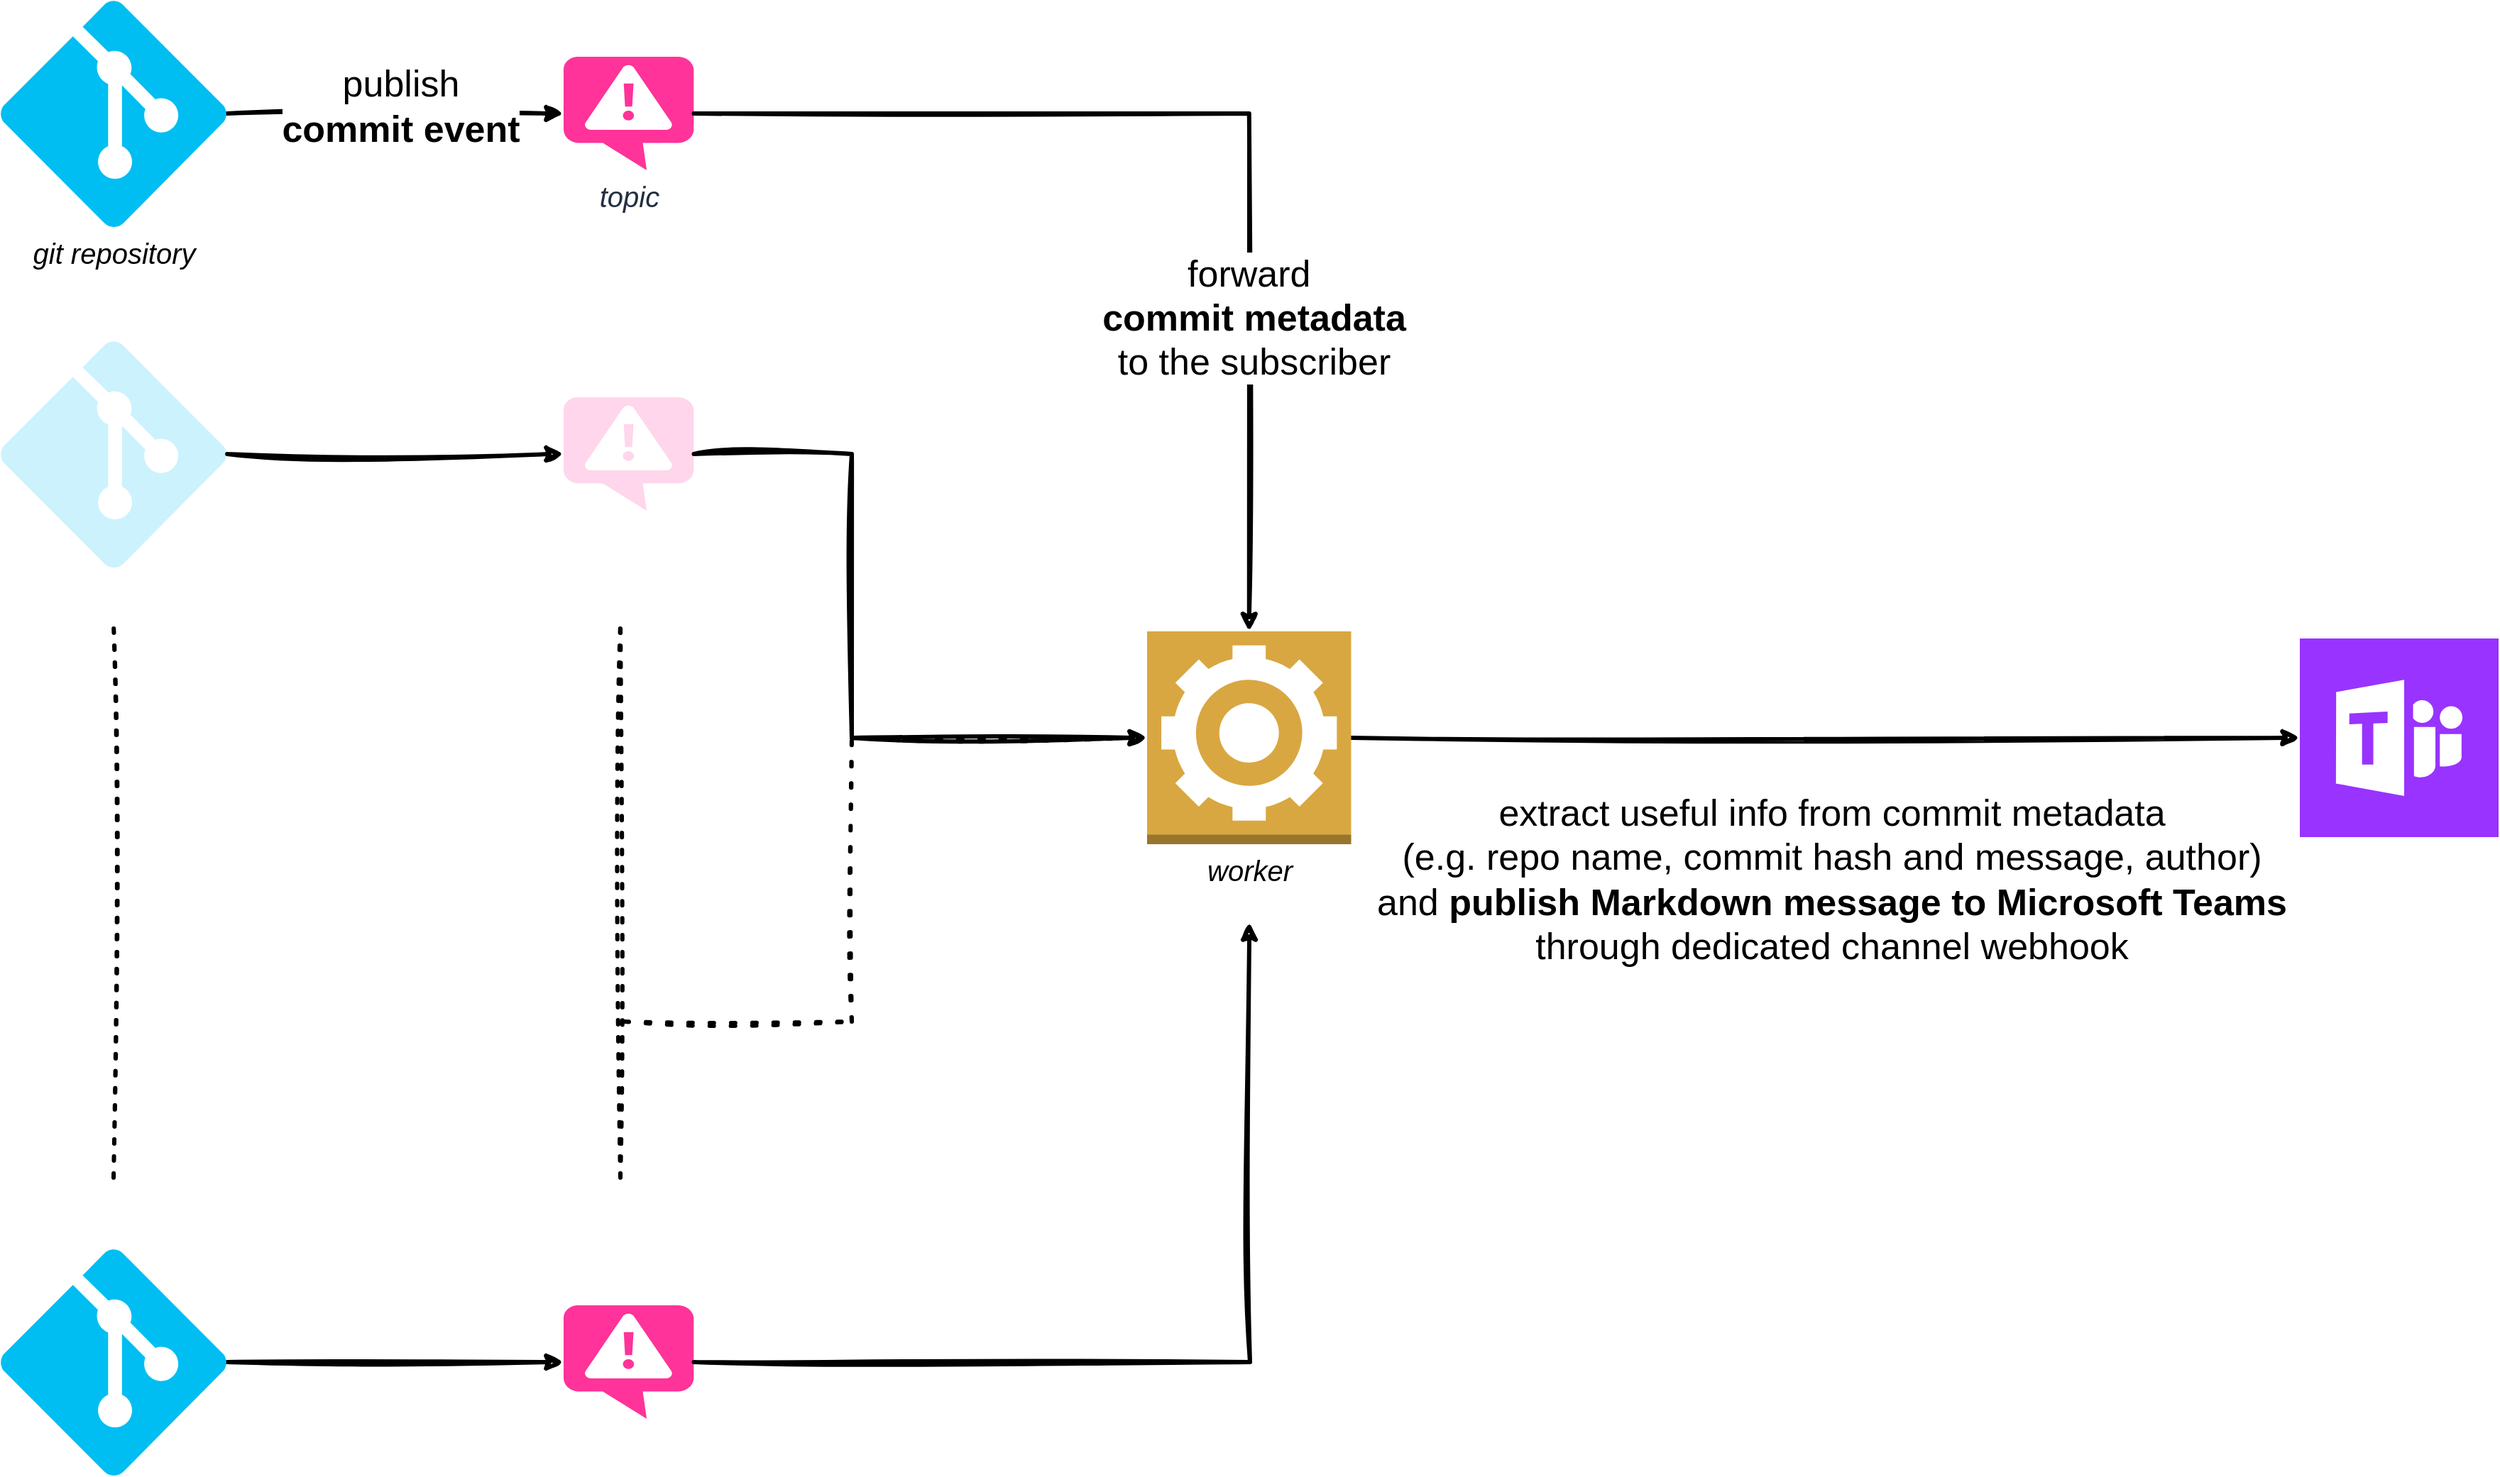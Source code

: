 <mxfile version="24.7.5" pages="2">
  <diagram name="only-light" id="h1wnxjE1MsTA4UH1_zHc">
    <mxGraphModel dx="2868" dy="1928" grid="1" gridSize="10" guides="1" tooltips="1" connect="1" arrows="1" fold="1" page="1" pageScale="1" pageWidth="1920" pageHeight="1200" math="0" shadow="0">
      <root>
        <mxCell id="0" />
        <mxCell id="1" parent="0" />
        <mxCell id="Y2T2K1H34ytZNLQVcZU9-13" style="edgeStyle=orthogonalEdgeStyle;rounded=0;orthogonalLoop=1;jettySize=auto;html=1;strokeWidth=3;sketch=1;curveFitting=1;jiggle=2;" parent="1" source="Y2T2K1H34ytZNLQVcZU9-1" target="Y2T2K1H34ytZNLQVcZU9-9" edge="1">
          <mxGeometry relative="1" as="geometry" />
        </mxCell>
        <mxCell id="Y2T2K1H34ytZNLQVcZU9-21" value="&lt;font style=&quot;font-size: 26px;&quot;&gt;publish&lt;/font&gt;&lt;div style=&quot;font-size: 26px;&quot;&gt;&lt;font style=&quot;font-size: 26px;&quot;&gt;&lt;b&gt;commit event&lt;/b&gt;&lt;/font&gt;&lt;/div&gt;" style="edgeLabel;html=1;align=center;verticalAlign=middle;resizable=0;points=[];fontSize=26;" parent="Y2T2K1H34ytZNLQVcZU9-13" vertex="1" connectable="0">
          <mxGeometry x="0.031" y="5" relative="1" as="geometry">
            <mxPoint as="offset" />
          </mxGeometry>
        </mxCell>
        <mxCell id="Y2T2K1H34ytZNLQVcZU9-1" value="&lt;font style=&quot;font-size: 20px;&quot;&gt;&lt;i&gt;git repository&lt;/i&gt;&lt;/font&gt;" style="verticalLabelPosition=bottom;html=1;verticalAlign=top;align=center;strokeColor=none;fillColor=#00BEF2;shape=mxgraph.azure.git_repository;" parent="1" vertex="1">
          <mxGeometry x="80" y="80" width="160" height="160" as="geometry" />
        </mxCell>
        <mxCell id="Y2T2K1H34ytZNLQVcZU9-2" value="" style="sketch=0;pointerEvents=1;shadow=0;dashed=0;html=1;strokeColor=none;fillColor=#9933FF;labelPosition=center;verticalLabelPosition=bottom;verticalAlign=top;align=center;outlineConnect=0;shape=mxgraph.veeam2.microsoft_teams;" parent="1" vertex="1">
          <mxGeometry x="1700" y="530" width="140" height="140" as="geometry" />
        </mxCell>
        <mxCell id="Y2T2K1H34ytZNLQVcZU9-20" style="edgeStyle=orthogonalEdgeStyle;rounded=0;orthogonalLoop=1;jettySize=auto;html=1;strokeWidth=3;sketch=1;curveFitting=1;jiggle=2;" parent="1" source="Y2T2K1H34ytZNLQVcZU9-3" target="Y2T2K1H34ytZNLQVcZU9-2" edge="1">
          <mxGeometry relative="1" as="geometry" />
        </mxCell>
        <mxCell id="Y2T2K1H34ytZNLQVcZU9-24" value="&lt;font style=&quot;font-size: 26px;&quot;&gt;extract useful info from commit metadata&lt;/font&gt;&lt;div style=&quot;font-size: 26px;&quot;&gt;&lt;font style=&quot;font-size: 26px;&quot;&gt;(e.g. repo name, commit hash and message, author)&lt;/font&gt;&lt;/div&gt;&lt;div style=&quot;font-size: 26px;&quot;&gt;&lt;font style=&quot;font-size: 26px;&quot;&gt;and &lt;b&gt;publish Markdown message to Microsoft Teams&lt;/b&gt;&lt;/font&gt;&lt;/div&gt;&lt;div style=&quot;font-size: 26px;&quot;&gt;&lt;font style=&quot;font-size: 26px;&quot;&gt;through dedicated&amp;nbsp;&lt;/font&gt;channel webhook&lt;/div&gt;" style="edgeLabel;html=1;align=center;verticalAlign=middle;resizable=0;points=[];fontSize=26;" parent="Y2T2K1H34ytZNLQVcZU9-20" vertex="1" connectable="0">
          <mxGeometry x="0.042" y="-3" relative="1" as="geometry">
            <mxPoint x="-10" y="97" as="offset" />
          </mxGeometry>
        </mxCell>
        <mxCell id="Y2T2K1H34ytZNLQVcZU9-3" value="&lt;font style=&quot;font-size: 20px;&quot;&gt;&lt;i&gt;worker&lt;/i&gt;&lt;/font&gt;" style="outlineConnect=0;dashed=0;verticalLabelPosition=bottom;verticalAlign=top;align=center;html=1;shape=mxgraph.aws3.worker;fillColor=#D9A741;gradientColor=none;" parent="1" vertex="1">
          <mxGeometry x="888" y="525" width="143.75" height="150" as="geometry" />
        </mxCell>
        <mxCell id="Y2T2K1H34ytZNLQVcZU9-14" style="edgeStyle=orthogonalEdgeStyle;rounded=0;orthogonalLoop=1;jettySize=auto;html=1;strokeWidth=3;sketch=1;curveFitting=1;jiggle=2;" parent="1" source="Y2T2K1H34ytZNLQVcZU9-4" target="Y2T2K1H34ytZNLQVcZU9-11" edge="1">
          <mxGeometry relative="1" as="geometry" />
        </mxCell>
        <mxCell id="Y2T2K1H34ytZNLQVcZU9-4" value="" style="verticalLabelPosition=bottom;html=1;verticalAlign=top;align=center;strokeColor=none;fillColor=#00BEF2;shape=mxgraph.azure.git_repository;opacity=20;" parent="1" vertex="1">
          <mxGeometry x="80" y="320" width="160" height="160" as="geometry" />
        </mxCell>
        <mxCell id="Y2T2K1H34ytZNLQVcZU9-15" style="edgeStyle=orthogonalEdgeStyle;rounded=0;orthogonalLoop=1;jettySize=auto;html=1;strokeWidth=3;sketch=1;curveFitting=1;jiggle=2;" parent="1" source="Y2T2K1H34ytZNLQVcZU9-5" target="Y2T2K1H34ytZNLQVcZU9-10" edge="1">
          <mxGeometry relative="1" as="geometry" />
        </mxCell>
        <mxCell id="Y2T2K1H34ytZNLQVcZU9-5" value="" style="verticalLabelPosition=bottom;html=1;verticalAlign=top;align=center;strokeColor=none;fillColor=#00BEF2;shape=mxgraph.azure.git_repository;" parent="1" vertex="1">
          <mxGeometry x="80" y="960" width="160" height="160" as="geometry" />
        </mxCell>
        <mxCell id="Y2T2K1H34ytZNLQVcZU9-8" value="" style="endArrow=none;dashed=1;html=1;dashPattern=1 3;strokeWidth=3;rounded=0;sketch=1;curveFitting=1;jiggle=2;" parent="1" edge="1">
          <mxGeometry width="50" height="50" relative="1" as="geometry">
            <mxPoint x="160" y="910" as="sourcePoint" />
            <mxPoint x="160" y="520" as="targetPoint" />
          </mxGeometry>
        </mxCell>
        <mxCell id="Y2T2K1H34ytZNLQVcZU9-9" value="&lt;span style=&quot;font-size: 20px;&quot;&gt;&lt;i&gt;topic&lt;/i&gt;&lt;/span&gt;" style="sketch=0;outlineConnect=0;fontColor=#232F3E;gradientColor=none;fillColor=#FF3399;strokeColor=none;dashed=0;verticalLabelPosition=bottom;verticalAlign=top;align=center;html=1;fontSize=12;fontStyle=0;aspect=fixed;pointerEvents=1;shape=mxgraph.azure.notification_topic;" parent="1" vertex="1">
          <mxGeometry x="477" y="120" width="91.76" height="80" as="geometry" />
        </mxCell>
        <mxCell id="Y2T2K1H34ytZNLQVcZU9-10" value="" style="sketch=0;outlineConnect=0;fontColor=#232F3E;gradientColor=none;fillColor=#FF3399;strokeColor=none;dashed=0;verticalLabelPosition=bottom;verticalAlign=top;align=center;html=1;fontSize=12;fontStyle=0;aspect=fixed;pointerEvents=1;shape=mxgraph.azure.notification_topic;" parent="1" vertex="1">
          <mxGeometry x="477" y="1000" width="91.76" height="80" as="geometry" />
        </mxCell>
        <mxCell id="Y2T2K1H34ytZNLQVcZU9-11" value="" style="sketch=0;outlineConnect=0;fontColor=#232F3E;gradientColor=none;fillColor=#FF3399;strokeColor=none;dashed=0;verticalLabelPosition=bottom;verticalAlign=top;align=center;html=1;fontSize=12;fontStyle=0;aspect=fixed;pointerEvents=1;shape=mxgraph.azure.notification_topic;opacity=20;" parent="1" vertex="1">
          <mxGeometry x="477" y="360" width="91.76" height="80" as="geometry" />
        </mxCell>
        <mxCell id="Y2T2K1H34ytZNLQVcZU9-12" value="" style="endArrow=none;dashed=1;html=1;dashPattern=1 3;strokeWidth=3;rounded=0;sketch=1;curveFitting=1;jiggle=2;" parent="1" edge="1">
          <mxGeometry width="50" height="50" relative="1" as="geometry">
            <mxPoint x="517" y="910" as="sourcePoint" />
            <mxPoint x="517" y="520" as="targetPoint" />
          </mxGeometry>
        </mxCell>
        <mxCell id="Y2T2K1H34ytZNLQVcZU9-16" style="edgeStyle=orthogonalEdgeStyle;rounded=0;orthogonalLoop=1;jettySize=auto;html=1;entryX=0.5;entryY=0;entryDx=0;entryDy=0;entryPerimeter=0;strokeWidth=3;sketch=1;curveFitting=1;jiggle=2;" parent="1" source="Y2T2K1H34ytZNLQVcZU9-9" target="Y2T2K1H34ytZNLQVcZU9-3" edge="1">
          <mxGeometry relative="1" as="geometry" />
        </mxCell>
        <mxCell id="Y2T2K1H34ytZNLQVcZU9-22" value="&lt;font style=&quot;font-size: 26px;&quot;&gt;forward&amp;nbsp;&lt;br&gt;&lt;/font&gt;&lt;div&gt;&lt;font style=&quot;font-size: 26px;&quot;&gt;&lt;b&gt;commit metadata&lt;/b&gt;&lt;/font&gt;&lt;/div&gt;&lt;div&gt;&lt;font style=&quot;font-size: 26px;&quot;&gt;to&amp;nbsp;&lt;/font&gt;the subscriber&lt;/div&gt;" style="edgeLabel;html=1;align=center;verticalAlign=middle;resizable=0;points=[];fontSize=26;" parent="Y2T2K1H34ytZNLQVcZU9-16" vertex="1" connectable="0">
          <mxGeometry x="0.413" y="3" relative="1" as="geometry">
            <mxPoint y="1" as="offset" />
          </mxGeometry>
        </mxCell>
        <mxCell id="Y2T2K1H34ytZNLQVcZU9-17" style="edgeStyle=orthogonalEdgeStyle;rounded=0;orthogonalLoop=1;jettySize=auto;html=1;entryX=0;entryY=0.5;entryDx=0;entryDy=0;entryPerimeter=0;strokeWidth=3;sketch=1;curveFitting=1;jiggle=2;" parent="1" source="Y2T2K1H34ytZNLQVcZU9-11" target="Y2T2K1H34ytZNLQVcZU9-3" edge="1">
          <mxGeometry relative="1" as="geometry">
            <Array as="points">
              <mxPoint x="680" y="400" />
              <mxPoint x="680" y="600" />
            </Array>
          </mxGeometry>
        </mxCell>
        <mxCell id="Y2T2K1H34ytZNLQVcZU9-18" style="edgeStyle=orthogonalEdgeStyle;rounded=0;orthogonalLoop=1;jettySize=auto;html=1;strokeWidth=3;sketch=1;curveFitting=1;jiggle=2;" parent="1" source="Y2T2K1H34ytZNLQVcZU9-10" edge="1">
          <mxGeometry relative="1" as="geometry">
            <mxPoint x="960" y="730" as="targetPoint" />
          </mxGeometry>
        </mxCell>
        <mxCell id="Y2T2K1H34ytZNLQVcZU9-19" value="" style="endArrow=classic;html=1;rounded=0;entryX=0;entryY=0.5;entryDx=0;entryDy=0;entryPerimeter=0;dashed=1;dashPattern=1 4;strokeWidth=3;sketch=1;curveFitting=1;jiggle=2;" parent="1" target="Y2T2K1H34ytZNLQVcZU9-3" edge="1">
          <mxGeometry width="50" height="50" relative="1" as="geometry">
            <mxPoint x="520" y="800" as="sourcePoint" />
            <mxPoint x="930" y="720" as="targetPoint" />
            <Array as="points">
              <mxPoint x="680" y="800" />
              <mxPoint x="680" y="600" />
            </Array>
          </mxGeometry>
        </mxCell>
        <mxCell id="Y2T2K1H34ytZNLQVcZU9-23" value="" style="shape=image;verticalLabelPosition=bottom;labelBackgroundColor=default;verticalAlign=top;aspect=fixed;imageAspect=0;image=https://raw.githubusercontent.com/caronc/apprise/master/apprise/assets/themes/default/apprise-logo.png;" parent="1" vertex="1">
          <mxGeometry x="1200" y="460" width="316.88" height="130" as="geometry" />
        </mxCell>
      </root>
    </mxGraphModel>
  </diagram>
  <diagram name="only-dark" id="D6BWjK_OX_-ERGI1zWQl">
    <mxGraphModel dx="2607" dy="1753" grid="1" gridSize="10" guides="1" tooltips="1" connect="1" arrows="1" fold="1" page="1" pageScale="1" pageWidth="1920" pageHeight="1200" background="#1E2129" math="0" shadow="0">
      <root>
        <mxCell id="Lj7cZKcXqTJOpleY3WrA-0" />
        <mxCell id="Lj7cZKcXqTJOpleY3WrA-1" parent="Lj7cZKcXqTJOpleY3WrA-0" />
        <mxCell id="Lj7cZKcXqTJOpleY3WrA-2" style="edgeStyle=orthogonalEdgeStyle;rounded=0;orthogonalLoop=1;jettySize=auto;html=1;strokeWidth=3;sketch=1;curveFitting=1;jiggle=2;strokeColor=#FFFFFF;" edge="1" parent="Lj7cZKcXqTJOpleY3WrA-1" source="Lj7cZKcXqTJOpleY3WrA-4" target="Lj7cZKcXqTJOpleY3WrA-14">
          <mxGeometry relative="1" as="geometry" />
        </mxCell>
        <mxCell id="Lj7cZKcXqTJOpleY3WrA-3" value="&lt;font style=&quot;font-size: 26px;&quot;&gt;publish&lt;/font&gt;&lt;div style=&quot;font-size: 26px;&quot;&gt;&lt;font style=&quot;font-size: 26px;&quot;&gt;&lt;b&gt;commit event&lt;/b&gt;&lt;/font&gt;&lt;/div&gt;" style="edgeLabel;html=1;align=center;verticalAlign=middle;resizable=0;points=[];fontSize=26;labelBackgroundColor=#1E2129;fontColor=#FFFFFF;" vertex="1" connectable="0" parent="Lj7cZKcXqTJOpleY3WrA-2">
          <mxGeometry x="0.031" y="5" relative="1" as="geometry">
            <mxPoint as="offset" />
          </mxGeometry>
        </mxCell>
        <mxCell id="Lj7cZKcXqTJOpleY3WrA-4" value="&lt;font color=&quot;#ffffff&quot; style=&quot;font-size: 20px;&quot;&gt;&lt;i&gt;git repository&lt;/i&gt;&lt;/font&gt;" style="verticalLabelPosition=bottom;html=1;verticalAlign=top;align=center;strokeColor=none;fillColor=#00BEF2;shape=mxgraph.azure.git_repository;" vertex="1" parent="Lj7cZKcXqTJOpleY3WrA-1">
          <mxGeometry x="80" y="80" width="160" height="160" as="geometry" />
        </mxCell>
        <mxCell id="Lj7cZKcXqTJOpleY3WrA-5" value="" style="sketch=0;pointerEvents=1;shadow=0;dashed=0;html=1;strokeColor=none;fillColor=#9933FF;labelPosition=center;verticalLabelPosition=bottom;verticalAlign=top;align=center;outlineConnect=0;shape=mxgraph.veeam2.microsoft_teams;" vertex="1" parent="Lj7cZKcXqTJOpleY3WrA-1">
          <mxGeometry x="1700" y="530" width="140" height="140" as="geometry" />
        </mxCell>
        <mxCell id="Lj7cZKcXqTJOpleY3WrA-6" style="edgeStyle=orthogonalEdgeStyle;rounded=0;orthogonalLoop=1;jettySize=auto;html=1;strokeWidth=3;sketch=1;curveFitting=1;jiggle=2;strokeColor=#FFFFFF;" edge="1" parent="Lj7cZKcXqTJOpleY3WrA-1" source="Lj7cZKcXqTJOpleY3WrA-8" target="Lj7cZKcXqTJOpleY3WrA-5">
          <mxGeometry relative="1" as="geometry" />
        </mxCell>
        <mxCell id="Lj7cZKcXqTJOpleY3WrA-7" value="&lt;font style=&quot;font-size: 26px;&quot;&gt;extract useful info from commit metadata&lt;/font&gt;&lt;div style=&quot;font-size: 26px;&quot;&gt;&lt;font style=&quot;font-size: 26px;&quot;&gt;(e.g. repo name, commit hash and message, author)&lt;/font&gt;&lt;/div&gt;&lt;div style=&quot;font-size: 26px;&quot;&gt;&lt;font style=&quot;font-size: 26px;&quot;&gt;and &lt;b&gt;publish Markdown message to Microsoft Teams&lt;/b&gt;&lt;/font&gt;&lt;/div&gt;&lt;div style=&quot;font-size: 26px;&quot;&gt;&lt;font style=&quot;font-size: 26px;&quot;&gt;through dedicated&amp;nbsp;&lt;/font&gt;channel webhook&lt;/div&gt;" style="edgeLabel;html=1;align=center;verticalAlign=middle;resizable=0;points=[];fontSize=26;labelBackgroundColor=#1E2129;fontColor=#FFFFFF;" vertex="1" connectable="0" parent="Lj7cZKcXqTJOpleY3WrA-6">
          <mxGeometry x="0.042" y="-3" relative="1" as="geometry">
            <mxPoint x="-10" y="97" as="offset" />
          </mxGeometry>
        </mxCell>
        <mxCell id="Lj7cZKcXqTJOpleY3WrA-8" value="&lt;font color=&quot;#ffffff&quot; style=&quot;font-size: 20px;&quot;&gt;&lt;i&gt;worker&lt;/i&gt;&lt;/font&gt;" style="outlineConnect=0;dashed=0;verticalLabelPosition=bottom;verticalAlign=top;align=center;html=1;shape=mxgraph.aws3.worker;fillColor=#D9A741;gradientColor=none;" vertex="1" parent="Lj7cZKcXqTJOpleY3WrA-1">
          <mxGeometry x="888" y="525" width="143.75" height="150" as="geometry" />
        </mxCell>
        <mxCell id="Lj7cZKcXqTJOpleY3WrA-9" style="edgeStyle=orthogonalEdgeStyle;rounded=0;orthogonalLoop=1;jettySize=auto;html=1;strokeWidth=3;sketch=1;curveFitting=1;jiggle=2;strokeColor=#FFFFFF;" edge="1" parent="Lj7cZKcXqTJOpleY3WrA-1" source="Lj7cZKcXqTJOpleY3WrA-10" target="Lj7cZKcXqTJOpleY3WrA-16">
          <mxGeometry relative="1" as="geometry" />
        </mxCell>
        <mxCell id="Lj7cZKcXqTJOpleY3WrA-10" value="" style="verticalLabelPosition=bottom;html=1;verticalAlign=top;align=center;strokeColor=none;fillColor=#00BEF2;shape=mxgraph.azure.git_repository;opacity=20;" vertex="1" parent="Lj7cZKcXqTJOpleY3WrA-1">
          <mxGeometry x="80" y="320" width="160" height="160" as="geometry" />
        </mxCell>
        <mxCell id="Lj7cZKcXqTJOpleY3WrA-11" style="edgeStyle=orthogonalEdgeStyle;rounded=0;orthogonalLoop=1;jettySize=auto;html=1;strokeWidth=3;sketch=1;curveFitting=1;jiggle=2;strokeColor=#FFFFFF;" edge="1" parent="Lj7cZKcXqTJOpleY3WrA-1" source="Lj7cZKcXqTJOpleY3WrA-12" target="Lj7cZKcXqTJOpleY3WrA-15">
          <mxGeometry relative="1" as="geometry" />
        </mxCell>
        <mxCell id="Lj7cZKcXqTJOpleY3WrA-12" value="" style="verticalLabelPosition=bottom;html=1;verticalAlign=top;align=center;strokeColor=none;fillColor=#00BEF2;shape=mxgraph.azure.git_repository;" vertex="1" parent="Lj7cZKcXqTJOpleY3WrA-1">
          <mxGeometry x="80" y="960" width="160" height="160" as="geometry" />
        </mxCell>
        <mxCell id="Lj7cZKcXqTJOpleY3WrA-13" value="" style="endArrow=none;dashed=1;html=1;dashPattern=1 3;strokeWidth=3;rounded=0;sketch=1;curveFitting=1;jiggle=2;strokeColor=#FFFFFF;" edge="1" parent="Lj7cZKcXqTJOpleY3WrA-1">
          <mxGeometry width="50" height="50" relative="1" as="geometry">
            <mxPoint x="160" y="910" as="sourcePoint" />
            <mxPoint x="160" y="520" as="targetPoint" />
          </mxGeometry>
        </mxCell>
        <mxCell id="Lj7cZKcXqTJOpleY3WrA-14" value="&lt;span style=&quot;font-size: 20px;&quot;&gt;&lt;i&gt;&lt;font color=&quot;#ffffff&quot;&gt;topic&lt;/font&gt;&lt;/i&gt;&lt;/span&gt;" style="sketch=0;outlineConnect=0;fontColor=#232F3E;gradientColor=none;fillColor=#FF3399;strokeColor=none;dashed=0;verticalLabelPosition=bottom;verticalAlign=top;align=center;html=1;fontSize=12;fontStyle=0;aspect=fixed;pointerEvents=1;shape=mxgraph.azure.notification_topic;" vertex="1" parent="Lj7cZKcXqTJOpleY3WrA-1">
          <mxGeometry x="477" y="120" width="91.76" height="80" as="geometry" />
        </mxCell>
        <mxCell id="Lj7cZKcXqTJOpleY3WrA-15" value="" style="sketch=0;outlineConnect=0;fontColor=#232F3E;gradientColor=none;fillColor=#FF3399;strokeColor=none;dashed=0;verticalLabelPosition=bottom;verticalAlign=top;align=center;html=1;fontSize=12;fontStyle=0;aspect=fixed;pointerEvents=1;shape=mxgraph.azure.notification_topic;" vertex="1" parent="Lj7cZKcXqTJOpleY3WrA-1">
          <mxGeometry x="477" y="1000" width="91.76" height="80" as="geometry" />
        </mxCell>
        <mxCell id="Lj7cZKcXqTJOpleY3WrA-16" value="" style="sketch=0;outlineConnect=0;fontColor=#232F3E;gradientColor=none;fillColor=#FF3399;strokeColor=none;dashed=0;verticalLabelPosition=bottom;verticalAlign=top;align=center;html=1;fontSize=12;fontStyle=0;aspect=fixed;pointerEvents=1;shape=mxgraph.azure.notification_topic;opacity=20;" vertex="1" parent="Lj7cZKcXqTJOpleY3WrA-1">
          <mxGeometry x="477" y="360" width="91.76" height="80" as="geometry" />
        </mxCell>
        <mxCell id="Lj7cZKcXqTJOpleY3WrA-17" value="" style="endArrow=none;dashed=1;html=1;dashPattern=1 3;strokeWidth=3;rounded=0;sketch=1;curveFitting=1;jiggle=2;strokeColor=#FFFFFF;" edge="1" parent="Lj7cZKcXqTJOpleY3WrA-1">
          <mxGeometry width="50" height="50" relative="1" as="geometry">
            <mxPoint x="517" y="910" as="sourcePoint" />
            <mxPoint x="517" y="520" as="targetPoint" />
          </mxGeometry>
        </mxCell>
        <mxCell id="Lj7cZKcXqTJOpleY3WrA-18" style="edgeStyle=orthogonalEdgeStyle;rounded=0;orthogonalLoop=1;jettySize=auto;html=1;entryX=0.5;entryY=0;entryDx=0;entryDy=0;entryPerimeter=0;strokeWidth=3;sketch=1;curveFitting=1;jiggle=2;strokeColor=#FFFFFF;" edge="1" parent="Lj7cZKcXqTJOpleY3WrA-1" source="Lj7cZKcXqTJOpleY3WrA-14" target="Lj7cZKcXqTJOpleY3WrA-8">
          <mxGeometry relative="1" as="geometry" />
        </mxCell>
        <mxCell id="Lj7cZKcXqTJOpleY3WrA-19" value="&lt;font style=&quot;font-size: 26px;&quot;&gt;forward&amp;nbsp;&lt;br&gt;&lt;/font&gt;&lt;div&gt;&lt;font style=&quot;font-size: 26px;&quot;&gt;&lt;b&gt;commit metadata&lt;/b&gt;&lt;/font&gt;&lt;/div&gt;&lt;div&gt;&lt;font style=&quot;font-size: 26px;&quot;&gt;to&amp;nbsp;&lt;/font&gt;the subscriber&lt;/div&gt;" style="edgeLabel;html=1;align=center;verticalAlign=middle;resizable=0;points=[];fontSize=26;labelBackgroundColor=#1E2129;fontColor=#FFFFFF;" vertex="1" connectable="0" parent="Lj7cZKcXqTJOpleY3WrA-18">
          <mxGeometry x="0.413" y="3" relative="1" as="geometry">
            <mxPoint y="1" as="offset" />
          </mxGeometry>
        </mxCell>
        <mxCell id="Lj7cZKcXqTJOpleY3WrA-20" style="edgeStyle=orthogonalEdgeStyle;rounded=0;orthogonalLoop=1;jettySize=auto;html=1;entryX=0;entryY=0.5;entryDx=0;entryDy=0;entryPerimeter=0;strokeWidth=3;sketch=1;curveFitting=1;jiggle=2;strokeColor=#FFFFFF;" edge="1" parent="Lj7cZKcXqTJOpleY3WrA-1" source="Lj7cZKcXqTJOpleY3WrA-16" target="Lj7cZKcXqTJOpleY3WrA-8">
          <mxGeometry relative="1" as="geometry">
            <Array as="points">
              <mxPoint x="680" y="400" />
              <mxPoint x="680" y="600" />
            </Array>
          </mxGeometry>
        </mxCell>
        <mxCell id="Lj7cZKcXqTJOpleY3WrA-21" style="edgeStyle=orthogonalEdgeStyle;rounded=0;orthogonalLoop=1;jettySize=auto;html=1;strokeWidth=3;sketch=1;curveFitting=1;jiggle=2;strokeColor=#FFFFFF;" edge="1" parent="Lj7cZKcXqTJOpleY3WrA-1" source="Lj7cZKcXqTJOpleY3WrA-15">
          <mxGeometry relative="1" as="geometry">
            <mxPoint x="960" y="730" as="targetPoint" />
          </mxGeometry>
        </mxCell>
        <mxCell id="Lj7cZKcXqTJOpleY3WrA-22" value="" style="endArrow=classic;html=1;rounded=0;entryX=0;entryY=0.5;entryDx=0;entryDy=0;entryPerimeter=0;dashed=1;dashPattern=1 4;strokeWidth=3;sketch=1;curveFitting=1;jiggle=2;strokeColor=#FFFFFF;" edge="1" parent="Lj7cZKcXqTJOpleY3WrA-1" target="Lj7cZKcXqTJOpleY3WrA-8">
          <mxGeometry width="50" height="50" relative="1" as="geometry">
            <mxPoint x="520" y="800" as="sourcePoint" />
            <mxPoint x="930" y="720" as="targetPoint" />
            <Array as="points">
              <mxPoint x="680" y="800" />
              <mxPoint x="680" y="600" />
            </Array>
          </mxGeometry>
        </mxCell>
        <mxCell id="Lj7cZKcXqTJOpleY3WrA-23" value="" style="shape=image;verticalLabelPosition=bottom;labelBackgroundColor=default;verticalAlign=top;aspect=fixed;imageAspect=0;image=https://raw.githubusercontent.com/caronc/apprise/master/apprise/assets/themes/default/apprise-logo.png;" vertex="1" parent="Lj7cZKcXqTJOpleY3WrA-1">
          <mxGeometry x="1200" y="460" width="316.88" height="130" as="geometry" />
        </mxCell>
      </root>
    </mxGraphModel>
  </diagram>
</mxfile>

